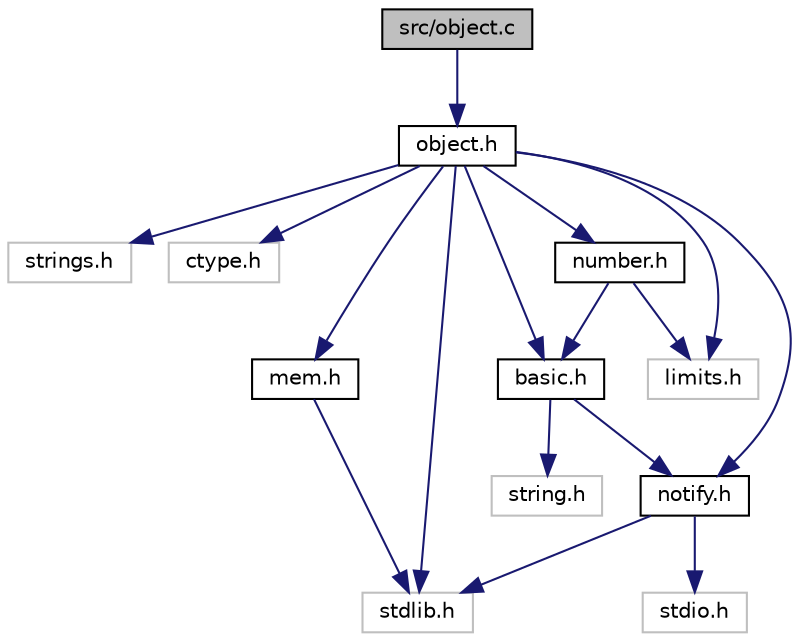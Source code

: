 digraph "src/object.c"
{
  edge [fontname="Helvetica",fontsize="10",labelfontname="Helvetica",labelfontsize="10"];
  node [fontname="Helvetica",fontsize="10",shape=record];
  Node1 [label="src/object.c",height=0.2,width=0.4,color="black", fillcolor="grey75", style="filled", fontcolor="black"];
  Node1 -> Node2 [color="midnightblue",fontsize="10",style="solid"];
  Node2 [label="object.h",height=0.2,width=0.4,color="black", fillcolor="white", style="filled",URL="$object_8h.html",tooltip="Object definition for SFS. "];
  Node2 -> Node3 [color="midnightblue",fontsize="10",style="solid"];
  Node3 [label="strings.h",height=0.2,width=0.4,color="grey75", fillcolor="white", style="filled"];
  Node2 -> Node4 [color="midnightblue",fontsize="10",style="solid"];
  Node4 [label="ctype.h",height=0.2,width=0.4,color="grey75", fillcolor="white", style="filled"];
  Node2 -> Node5 [color="midnightblue",fontsize="10",style="solid"];
  Node5 [label="stdlib.h",height=0.2,width=0.4,color="grey75", fillcolor="white", style="filled"];
  Node2 -> Node6 [color="midnightblue",fontsize="10",style="solid"];
  Node6 [label="limits.h",height=0.2,width=0.4,color="grey75", fillcolor="white", style="filled"];
  Node2 -> Node7 [color="midnightblue",fontsize="10",style="solid"];
  Node7 [label="number.h",height=0.2,width=0.4,color="black", fillcolor="white", style="filled",URL="$number_8h.html",tooltip="Number handling. "];
  Node7 -> Node8 [color="midnightblue",fontsize="10",style="solid"];
  Node8 [label="basic.h",height=0.2,width=0.4,color="black", fillcolor="white", style="filled",URL="$basic_8h.html",tooltip="Basic types. "];
  Node8 -> Node9 [color="midnightblue",fontsize="10",style="solid"];
  Node9 [label="string.h",height=0.2,width=0.4,color="grey75", fillcolor="white", style="filled"];
  Node8 -> Node10 [color="midnightblue",fontsize="10",style="solid"];
  Node10 [label="notify.h",height=0.2,width=0.4,color="black", fillcolor="white", style="filled",URL="$notify_8h.html",tooltip="Notification management. "];
  Node10 -> Node5 [color="midnightblue",fontsize="10",style="solid"];
  Node10 -> Node11 [color="midnightblue",fontsize="10",style="solid"];
  Node11 [label="stdio.h",height=0.2,width=0.4,color="grey75", fillcolor="white", style="filled"];
  Node7 -> Node6 [color="midnightblue",fontsize="10",style="solid"];
  Node2 -> Node8 [color="midnightblue",fontsize="10",style="solid"];
  Node2 -> Node12 [color="midnightblue",fontsize="10",style="solid"];
  Node12 [label="mem.h",height=0.2,width=0.4,color="black", fillcolor="white", style="filled",URL="$mem_8h.html",tooltip="Memory wrappers for malloc/free. "];
  Node12 -> Node5 [color="midnightblue",fontsize="10",style="solid"];
  Node2 -> Node10 [color="midnightblue",fontsize="10",style="solid"];
}
